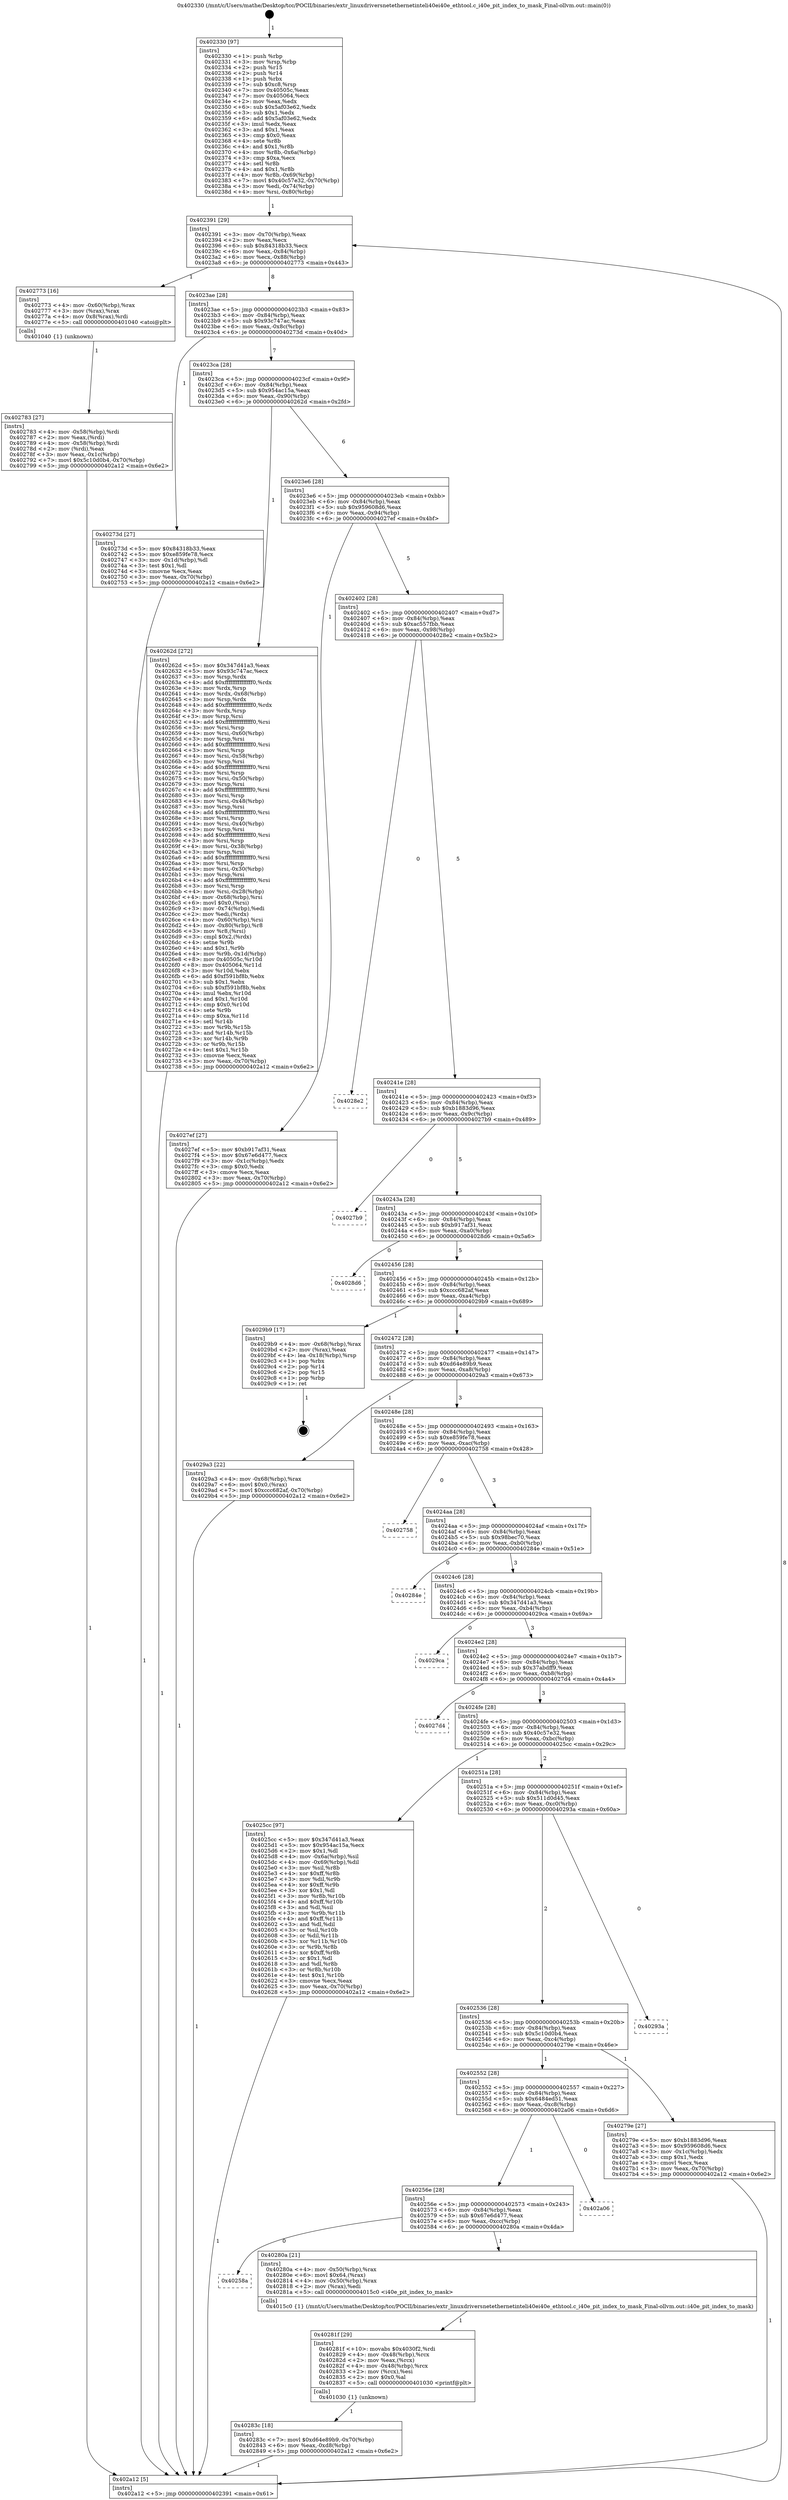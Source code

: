 digraph "0x402330" {
  label = "0x402330 (/mnt/c/Users/mathe/Desktop/tcc/POCII/binaries/extr_linuxdriversnetethernetinteli40ei40e_ethtool.c_i40e_pit_index_to_mask_Final-ollvm.out::main(0))"
  labelloc = "t"
  node[shape=record]

  Entry [label="",width=0.3,height=0.3,shape=circle,fillcolor=black,style=filled]
  "0x402391" [label="{
     0x402391 [29]\l
     | [instrs]\l
     &nbsp;&nbsp;0x402391 \<+3\>: mov -0x70(%rbp),%eax\l
     &nbsp;&nbsp;0x402394 \<+2\>: mov %eax,%ecx\l
     &nbsp;&nbsp;0x402396 \<+6\>: sub $0x84318b33,%ecx\l
     &nbsp;&nbsp;0x40239c \<+6\>: mov %eax,-0x84(%rbp)\l
     &nbsp;&nbsp;0x4023a2 \<+6\>: mov %ecx,-0x88(%rbp)\l
     &nbsp;&nbsp;0x4023a8 \<+6\>: je 0000000000402773 \<main+0x443\>\l
  }"]
  "0x402773" [label="{
     0x402773 [16]\l
     | [instrs]\l
     &nbsp;&nbsp;0x402773 \<+4\>: mov -0x60(%rbp),%rax\l
     &nbsp;&nbsp;0x402777 \<+3\>: mov (%rax),%rax\l
     &nbsp;&nbsp;0x40277a \<+4\>: mov 0x8(%rax),%rdi\l
     &nbsp;&nbsp;0x40277e \<+5\>: call 0000000000401040 \<atoi@plt\>\l
     | [calls]\l
     &nbsp;&nbsp;0x401040 \{1\} (unknown)\l
  }"]
  "0x4023ae" [label="{
     0x4023ae [28]\l
     | [instrs]\l
     &nbsp;&nbsp;0x4023ae \<+5\>: jmp 00000000004023b3 \<main+0x83\>\l
     &nbsp;&nbsp;0x4023b3 \<+6\>: mov -0x84(%rbp),%eax\l
     &nbsp;&nbsp;0x4023b9 \<+5\>: sub $0x93c747ac,%eax\l
     &nbsp;&nbsp;0x4023be \<+6\>: mov %eax,-0x8c(%rbp)\l
     &nbsp;&nbsp;0x4023c4 \<+6\>: je 000000000040273d \<main+0x40d\>\l
  }"]
  Exit [label="",width=0.3,height=0.3,shape=circle,fillcolor=black,style=filled,peripheries=2]
  "0x40273d" [label="{
     0x40273d [27]\l
     | [instrs]\l
     &nbsp;&nbsp;0x40273d \<+5\>: mov $0x84318b33,%eax\l
     &nbsp;&nbsp;0x402742 \<+5\>: mov $0xe859fe78,%ecx\l
     &nbsp;&nbsp;0x402747 \<+3\>: mov -0x1d(%rbp),%dl\l
     &nbsp;&nbsp;0x40274a \<+3\>: test $0x1,%dl\l
     &nbsp;&nbsp;0x40274d \<+3\>: cmovne %ecx,%eax\l
     &nbsp;&nbsp;0x402750 \<+3\>: mov %eax,-0x70(%rbp)\l
     &nbsp;&nbsp;0x402753 \<+5\>: jmp 0000000000402a12 \<main+0x6e2\>\l
  }"]
  "0x4023ca" [label="{
     0x4023ca [28]\l
     | [instrs]\l
     &nbsp;&nbsp;0x4023ca \<+5\>: jmp 00000000004023cf \<main+0x9f\>\l
     &nbsp;&nbsp;0x4023cf \<+6\>: mov -0x84(%rbp),%eax\l
     &nbsp;&nbsp;0x4023d5 \<+5\>: sub $0x954ac15a,%eax\l
     &nbsp;&nbsp;0x4023da \<+6\>: mov %eax,-0x90(%rbp)\l
     &nbsp;&nbsp;0x4023e0 \<+6\>: je 000000000040262d \<main+0x2fd\>\l
  }"]
  "0x40283c" [label="{
     0x40283c [18]\l
     | [instrs]\l
     &nbsp;&nbsp;0x40283c \<+7\>: movl $0xd64e89b9,-0x70(%rbp)\l
     &nbsp;&nbsp;0x402843 \<+6\>: mov %eax,-0xd8(%rbp)\l
     &nbsp;&nbsp;0x402849 \<+5\>: jmp 0000000000402a12 \<main+0x6e2\>\l
  }"]
  "0x40262d" [label="{
     0x40262d [272]\l
     | [instrs]\l
     &nbsp;&nbsp;0x40262d \<+5\>: mov $0x347d41a3,%eax\l
     &nbsp;&nbsp;0x402632 \<+5\>: mov $0x93c747ac,%ecx\l
     &nbsp;&nbsp;0x402637 \<+3\>: mov %rsp,%rdx\l
     &nbsp;&nbsp;0x40263a \<+4\>: add $0xfffffffffffffff0,%rdx\l
     &nbsp;&nbsp;0x40263e \<+3\>: mov %rdx,%rsp\l
     &nbsp;&nbsp;0x402641 \<+4\>: mov %rdx,-0x68(%rbp)\l
     &nbsp;&nbsp;0x402645 \<+3\>: mov %rsp,%rdx\l
     &nbsp;&nbsp;0x402648 \<+4\>: add $0xfffffffffffffff0,%rdx\l
     &nbsp;&nbsp;0x40264c \<+3\>: mov %rdx,%rsp\l
     &nbsp;&nbsp;0x40264f \<+3\>: mov %rsp,%rsi\l
     &nbsp;&nbsp;0x402652 \<+4\>: add $0xfffffffffffffff0,%rsi\l
     &nbsp;&nbsp;0x402656 \<+3\>: mov %rsi,%rsp\l
     &nbsp;&nbsp;0x402659 \<+4\>: mov %rsi,-0x60(%rbp)\l
     &nbsp;&nbsp;0x40265d \<+3\>: mov %rsp,%rsi\l
     &nbsp;&nbsp;0x402660 \<+4\>: add $0xfffffffffffffff0,%rsi\l
     &nbsp;&nbsp;0x402664 \<+3\>: mov %rsi,%rsp\l
     &nbsp;&nbsp;0x402667 \<+4\>: mov %rsi,-0x58(%rbp)\l
     &nbsp;&nbsp;0x40266b \<+3\>: mov %rsp,%rsi\l
     &nbsp;&nbsp;0x40266e \<+4\>: add $0xfffffffffffffff0,%rsi\l
     &nbsp;&nbsp;0x402672 \<+3\>: mov %rsi,%rsp\l
     &nbsp;&nbsp;0x402675 \<+4\>: mov %rsi,-0x50(%rbp)\l
     &nbsp;&nbsp;0x402679 \<+3\>: mov %rsp,%rsi\l
     &nbsp;&nbsp;0x40267c \<+4\>: add $0xfffffffffffffff0,%rsi\l
     &nbsp;&nbsp;0x402680 \<+3\>: mov %rsi,%rsp\l
     &nbsp;&nbsp;0x402683 \<+4\>: mov %rsi,-0x48(%rbp)\l
     &nbsp;&nbsp;0x402687 \<+3\>: mov %rsp,%rsi\l
     &nbsp;&nbsp;0x40268a \<+4\>: add $0xfffffffffffffff0,%rsi\l
     &nbsp;&nbsp;0x40268e \<+3\>: mov %rsi,%rsp\l
     &nbsp;&nbsp;0x402691 \<+4\>: mov %rsi,-0x40(%rbp)\l
     &nbsp;&nbsp;0x402695 \<+3\>: mov %rsp,%rsi\l
     &nbsp;&nbsp;0x402698 \<+4\>: add $0xfffffffffffffff0,%rsi\l
     &nbsp;&nbsp;0x40269c \<+3\>: mov %rsi,%rsp\l
     &nbsp;&nbsp;0x40269f \<+4\>: mov %rsi,-0x38(%rbp)\l
     &nbsp;&nbsp;0x4026a3 \<+3\>: mov %rsp,%rsi\l
     &nbsp;&nbsp;0x4026a6 \<+4\>: add $0xfffffffffffffff0,%rsi\l
     &nbsp;&nbsp;0x4026aa \<+3\>: mov %rsi,%rsp\l
     &nbsp;&nbsp;0x4026ad \<+4\>: mov %rsi,-0x30(%rbp)\l
     &nbsp;&nbsp;0x4026b1 \<+3\>: mov %rsp,%rsi\l
     &nbsp;&nbsp;0x4026b4 \<+4\>: add $0xfffffffffffffff0,%rsi\l
     &nbsp;&nbsp;0x4026b8 \<+3\>: mov %rsi,%rsp\l
     &nbsp;&nbsp;0x4026bb \<+4\>: mov %rsi,-0x28(%rbp)\l
     &nbsp;&nbsp;0x4026bf \<+4\>: mov -0x68(%rbp),%rsi\l
     &nbsp;&nbsp;0x4026c3 \<+6\>: movl $0x0,(%rsi)\l
     &nbsp;&nbsp;0x4026c9 \<+3\>: mov -0x74(%rbp),%edi\l
     &nbsp;&nbsp;0x4026cc \<+2\>: mov %edi,(%rdx)\l
     &nbsp;&nbsp;0x4026ce \<+4\>: mov -0x60(%rbp),%rsi\l
     &nbsp;&nbsp;0x4026d2 \<+4\>: mov -0x80(%rbp),%r8\l
     &nbsp;&nbsp;0x4026d6 \<+3\>: mov %r8,(%rsi)\l
     &nbsp;&nbsp;0x4026d9 \<+3\>: cmpl $0x2,(%rdx)\l
     &nbsp;&nbsp;0x4026dc \<+4\>: setne %r9b\l
     &nbsp;&nbsp;0x4026e0 \<+4\>: and $0x1,%r9b\l
     &nbsp;&nbsp;0x4026e4 \<+4\>: mov %r9b,-0x1d(%rbp)\l
     &nbsp;&nbsp;0x4026e8 \<+8\>: mov 0x40505c,%r10d\l
     &nbsp;&nbsp;0x4026f0 \<+8\>: mov 0x405064,%r11d\l
     &nbsp;&nbsp;0x4026f8 \<+3\>: mov %r10d,%ebx\l
     &nbsp;&nbsp;0x4026fb \<+6\>: add $0xf591bf8b,%ebx\l
     &nbsp;&nbsp;0x402701 \<+3\>: sub $0x1,%ebx\l
     &nbsp;&nbsp;0x402704 \<+6\>: sub $0xf591bf8b,%ebx\l
     &nbsp;&nbsp;0x40270a \<+4\>: imul %ebx,%r10d\l
     &nbsp;&nbsp;0x40270e \<+4\>: and $0x1,%r10d\l
     &nbsp;&nbsp;0x402712 \<+4\>: cmp $0x0,%r10d\l
     &nbsp;&nbsp;0x402716 \<+4\>: sete %r9b\l
     &nbsp;&nbsp;0x40271a \<+4\>: cmp $0xa,%r11d\l
     &nbsp;&nbsp;0x40271e \<+4\>: setl %r14b\l
     &nbsp;&nbsp;0x402722 \<+3\>: mov %r9b,%r15b\l
     &nbsp;&nbsp;0x402725 \<+3\>: and %r14b,%r15b\l
     &nbsp;&nbsp;0x402728 \<+3\>: xor %r14b,%r9b\l
     &nbsp;&nbsp;0x40272b \<+3\>: or %r9b,%r15b\l
     &nbsp;&nbsp;0x40272e \<+4\>: test $0x1,%r15b\l
     &nbsp;&nbsp;0x402732 \<+3\>: cmovne %ecx,%eax\l
     &nbsp;&nbsp;0x402735 \<+3\>: mov %eax,-0x70(%rbp)\l
     &nbsp;&nbsp;0x402738 \<+5\>: jmp 0000000000402a12 \<main+0x6e2\>\l
  }"]
  "0x4023e6" [label="{
     0x4023e6 [28]\l
     | [instrs]\l
     &nbsp;&nbsp;0x4023e6 \<+5\>: jmp 00000000004023eb \<main+0xbb\>\l
     &nbsp;&nbsp;0x4023eb \<+6\>: mov -0x84(%rbp),%eax\l
     &nbsp;&nbsp;0x4023f1 \<+5\>: sub $0x959608d6,%eax\l
     &nbsp;&nbsp;0x4023f6 \<+6\>: mov %eax,-0x94(%rbp)\l
     &nbsp;&nbsp;0x4023fc \<+6\>: je 00000000004027ef \<main+0x4bf\>\l
  }"]
  "0x40281f" [label="{
     0x40281f [29]\l
     | [instrs]\l
     &nbsp;&nbsp;0x40281f \<+10\>: movabs $0x4030f2,%rdi\l
     &nbsp;&nbsp;0x402829 \<+4\>: mov -0x48(%rbp),%rcx\l
     &nbsp;&nbsp;0x40282d \<+2\>: mov %eax,(%rcx)\l
     &nbsp;&nbsp;0x40282f \<+4\>: mov -0x48(%rbp),%rcx\l
     &nbsp;&nbsp;0x402833 \<+2\>: mov (%rcx),%esi\l
     &nbsp;&nbsp;0x402835 \<+2\>: mov $0x0,%al\l
     &nbsp;&nbsp;0x402837 \<+5\>: call 0000000000401030 \<printf@plt\>\l
     | [calls]\l
     &nbsp;&nbsp;0x401030 \{1\} (unknown)\l
  }"]
  "0x4027ef" [label="{
     0x4027ef [27]\l
     | [instrs]\l
     &nbsp;&nbsp;0x4027ef \<+5\>: mov $0xb917af31,%eax\l
     &nbsp;&nbsp;0x4027f4 \<+5\>: mov $0x67e6d477,%ecx\l
     &nbsp;&nbsp;0x4027f9 \<+3\>: mov -0x1c(%rbp),%edx\l
     &nbsp;&nbsp;0x4027fc \<+3\>: cmp $0x0,%edx\l
     &nbsp;&nbsp;0x4027ff \<+3\>: cmove %ecx,%eax\l
     &nbsp;&nbsp;0x402802 \<+3\>: mov %eax,-0x70(%rbp)\l
     &nbsp;&nbsp;0x402805 \<+5\>: jmp 0000000000402a12 \<main+0x6e2\>\l
  }"]
  "0x402402" [label="{
     0x402402 [28]\l
     | [instrs]\l
     &nbsp;&nbsp;0x402402 \<+5\>: jmp 0000000000402407 \<main+0xd7\>\l
     &nbsp;&nbsp;0x402407 \<+6\>: mov -0x84(%rbp),%eax\l
     &nbsp;&nbsp;0x40240d \<+5\>: sub $0xac557fbb,%eax\l
     &nbsp;&nbsp;0x402412 \<+6\>: mov %eax,-0x98(%rbp)\l
     &nbsp;&nbsp;0x402418 \<+6\>: je 00000000004028e2 \<main+0x5b2\>\l
  }"]
  "0x40258a" [label="{
     0x40258a\l
  }", style=dashed]
  "0x4028e2" [label="{
     0x4028e2\l
  }", style=dashed]
  "0x40241e" [label="{
     0x40241e [28]\l
     | [instrs]\l
     &nbsp;&nbsp;0x40241e \<+5\>: jmp 0000000000402423 \<main+0xf3\>\l
     &nbsp;&nbsp;0x402423 \<+6\>: mov -0x84(%rbp),%eax\l
     &nbsp;&nbsp;0x402429 \<+5\>: sub $0xb1883d96,%eax\l
     &nbsp;&nbsp;0x40242e \<+6\>: mov %eax,-0x9c(%rbp)\l
     &nbsp;&nbsp;0x402434 \<+6\>: je 00000000004027b9 \<main+0x489\>\l
  }"]
  "0x40280a" [label="{
     0x40280a [21]\l
     | [instrs]\l
     &nbsp;&nbsp;0x40280a \<+4\>: mov -0x50(%rbp),%rax\l
     &nbsp;&nbsp;0x40280e \<+6\>: movl $0x64,(%rax)\l
     &nbsp;&nbsp;0x402814 \<+4\>: mov -0x50(%rbp),%rax\l
     &nbsp;&nbsp;0x402818 \<+2\>: mov (%rax),%edi\l
     &nbsp;&nbsp;0x40281a \<+5\>: call 00000000004015c0 \<i40e_pit_index_to_mask\>\l
     | [calls]\l
     &nbsp;&nbsp;0x4015c0 \{1\} (/mnt/c/Users/mathe/Desktop/tcc/POCII/binaries/extr_linuxdriversnetethernetinteli40ei40e_ethtool.c_i40e_pit_index_to_mask_Final-ollvm.out::i40e_pit_index_to_mask)\l
  }"]
  "0x4027b9" [label="{
     0x4027b9\l
  }", style=dashed]
  "0x40243a" [label="{
     0x40243a [28]\l
     | [instrs]\l
     &nbsp;&nbsp;0x40243a \<+5\>: jmp 000000000040243f \<main+0x10f\>\l
     &nbsp;&nbsp;0x40243f \<+6\>: mov -0x84(%rbp),%eax\l
     &nbsp;&nbsp;0x402445 \<+5\>: sub $0xb917af31,%eax\l
     &nbsp;&nbsp;0x40244a \<+6\>: mov %eax,-0xa0(%rbp)\l
     &nbsp;&nbsp;0x402450 \<+6\>: je 00000000004028d6 \<main+0x5a6\>\l
  }"]
  "0x40256e" [label="{
     0x40256e [28]\l
     | [instrs]\l
     &nbsp;&nbsp;0x40256e \<+5\>: jmp 0000000000402573 \<main+0x243\>\l
     &nbsp;&nbsp;0x402573 \<+6\>: mov -0x84(%rbp),%eax\l
     &nbsp;&nbsp;0x402579 \<+5\>: sub $0x67e6d477,%eax\l
     &nbsp;&nbsp;0x40257e \<+6\>: mov %eax,-0xcc(%rbp)\l
     &nbsp;&nbsp;0x402584 \<+6\>: je 000000000040280a \<main+0x4da\>\l
  }"]
  "0x4028d6" [label="{
     0x4028d6\l
  }", style=dashed]
  "0x402456" [label="{
     0x402456 [28]\l
     | [instrs]\l
     &nbsp;&nbsp;0x402456 \<+5\>: jmp 000000000040245b \<main+0x12b\>\l
     &nbsp;&nbsp;0x40245b \<+6\>: mov -0x84(%rbp),%eax\l
     &nbsp;&nbsp;0x402461 \<+5\>: sub $0xccc682af,%eax\l
     &nbsp;&nbsp;0x402466 \<+6\>: mov %eax,-0xa4(%rbp)\l
     &nbsp;&nbsp;0x40246c \<+6\>: je 00000000004029b9 \<main+0x689\>\l
  }"]
  "0x402a06" [label="{
     0x402a06\l
  }", style=dashed]
  "0x4029b9" [label="{
     0x4029b9 [17]\l
     | [instrs]\l
     &nbsp;&nbsp;0x4029b9 \<+4\>: mov -0x68(%rbp),%rax\l
     &nbsp;&nbsp;0x4029bd \<+2\>: mov (%rax),%eax\l
     &nbsp;&nbsp;0x4029bf \<+4\>: lea -0x18(%rbp),%rsp\l
     &nbsp;&nbsp;0x4029c3 \<+1\>: pop %rbx\l
     &nbsp;&nbsp;0x4029c4 \<+2\>: pop %r14\l
     &nbsp;&nbsp;0x4029c6 \<+2\>: pop %r15\l
     &nbsp;&nbsp;0x4029c8 \<+1\>: pop %rbp\l
     &nbsp;&nbsp;0x4029c9 \<+1\>: ret\l
  }"]
  "0x402472" [label="{
     0x402472 [28]\l
     | [instrs]\l
     &nbsp;&nbsp;0x402472 \<+5\>: jmp 0000000000402477 \<main+0x147\>\l
     &nbsp;&nbsp;0x402477 \<+6\>: mov -0x84(%rbp),%eax\l
     &nbsp;&nbsp;0x40247d \<+5\>: sub $0xd64e89b9,%eax\l
     &nbsp;&nbsp;0x402482 \<+6\>: mov %eax,-0xa8(%rbp)\l
     &nbsp;&nbsp;0x402488 \<+6\>: je 00000000004029a3 \<main+0x673\>\l
  }"]
  "0x402552" [label="{
     0x402552 [28]\l
     | [instrs]\l
     &nbsp;&nbsp;0x402552 \<+5\>: jmp 0000000000402557 \<main+0x227\>\l
     &nbsp;&nbsp;0x402557 \<+6\>: mov -0x84(%rbp),%eax\l
     &nbsp;&nbsp;0x40255d \<+5\>: sub $0x6484ed51,%eax\l
     &nbsp;&nbsp;0x402562 \<+6\>: mov %eax,-0xc8(%rbp)\l
     &nbsp;&nbsp;0x402568 \<+6\>: je 0000000000402a06 \<main+0x6d6\>\l
  }"]
  "0x4029a3" [label="{
     0x4029a3 [22]\l
     | [instrs]\l
     &nbsp;&nbsp;0x4029a3 \<+4\>: mov -0x68(%rbp),%rax\l
     &nbsp;&nbsp;0x4029a7 \<+6\>: movl $0x0,(%rax)\l
     &nbsp;&nbsp;0x4029ad \<+7\>: movl $0xccc682af,-0x70(%rbp)\l
     &nbsp;&nbsp;0x4029b4 \<+5\>: jmp 0000000000402a12 \<main+0x6e2\>\l
  }"]
  "0x40248e" [label="{
     0x40248e [28]\l
     | [instrs]\l
     &nbsp;&nbsp;0x40248e \<+5\>: jmp 0000000000402493 \<main+0x163\>\l
     &nbsp;&nbsp;0x402493 \<+6\>: mov -0x84(%rbp),%eax\l
     &nbsp;&nbsp;0x402499 \<+5\>: sub $0xe859fe78,%eax\l
     &nbsp;&nbsp;0x40249e \<+6\>: mov %eax,-0xac(%rbp)\l
     &nbsp;&nbsp;0x4024a4 \<+6\>: je 0000000000402758 \<main+0x428\>\l
  }"]
  "0x40279e" [label="{
     0x40279e [27]\l
     | [instrs]\l
     &nbsp;&nbsp;0x40279e \<+5\>: mov $0xb1883d96,%eax\l
     &nbsp;&nbsp;0x4027a3 \<+5\>: mov $0x959608d6,%ecx\l
     &nbsp;&nbsp;0x4027a8 \<+3\>: mov -0x1c(%rbp),%edx\l
     &nbsp;&nbsp;0x4027ab \<+3\>: cmp $0x1,%edx\l
     &nbsp;&nbsp;0x4027ae \<+3\>: cmovl %ecx,%eax\l
     &nbsp;&nbsp;0x4027b1 \<+3\>: mov %eax,-0x70(%rbp)\l
     &nbsp;&nbsp;0x4027b4 \<+5\>: jmp 0000000000402a12 \<main+0x6e2\>\l
  }"]
  "0x402758" [label="{
     0x402758\l
  }", style=dashed]
  "0x4024aa" [label="{
     0x4024aa [28]\l
     | [instrs]\l
     &nbsp;&nbsp;0x4024aa \<+5\>: jmp 00000000004024af \<main+0x17f\>\l
     &nbsp;&nbsp;0x4024af \<+6\>: mov -0x84(%rbp),%eax\l
     &nbsp;&nbsp;0x4024b5 \<+5\>: sub $0x98bec70,%eax\l
     &nbsp;&nbsp;0x4024ba \<+6\>: mov %eax,-0xb0(%rbp)\l
     &nbsp;&nbsp;0x4024c0 \<+6\>: je 000000000040284e \<main+0x51e\>\l
  }"]
  "0x402536" [label="{
     0x402536 [28]\l
     | [instrs]\l
     &nbsp;&nbsp;0x402536 \<+5\>: jmp 000000000040253b \<main+0x20b\>\l
     &nbsp;&nbsp;0x40253b \<+6\>: mov -0x84(%rbp),%eax\l
     &nbsp;&nbsp;0x402541 \<+5\>: sub $0x5c10d0b4,%eax\l
     &nbsp;&nbsp;0x402546 \<+6\>: mov %eax,-0xc4(%rbp)\l
     &nbsp;&nbsp;0x40254c \<+6\>: je 000000000040279e \<main+0x46e\>\l
  }"]
  "0x40284e" [label="{
     0x40284e\l
  }", style=dashed]
  "0x4024c6" [label="{
     0x4024c6 [28]\l
     | [instrs]\l
     &nbsp;&nbsp;0x4024c6 \<+5\>: jmp 00000000004024cb \<main+0x19b\>\l
     &nbsp;&nbsp;0x4024cb \<+6\>: mov -0x84(%rbp),%eax\l
     &nbsp;&nbsp;0x4024d1 \<+5\>: sub $0x347d41a3,%eax\l
     &nbsp;&nbsp;0x4024d6 \<+6\>: mov %eax,-0xb4(%rbp)\l
     &nbsp;&nbsp;0x4024dc \<+6\>: je 00000000004029ca \<main+0x69a\>\l
  }"]
  "0x40293a" [label="{
     0x40293a\l
  }", style=dashed]
  "0x4029ca" [label="{
     0x4029ca\l
  }", style=dashed]
  "0x4024e2" [label="{
     0x4024e2 [28]\l
     | [instrs]\l
     &nbsp;&nbsp;0x4024e2 \<+5\>: jmp 00000000004024e7 \<main+0x1b7\>\l
     &nbsp;&nbsp;0x4024e7 \<+6\>: mov -0x84(%rbp),%eax\l
     &nbsp;&nbsp;0x4024ed \<+5\>: sub $0x37abdff9,%eax\l
     &nbsp;&nbsp;0x4024f2 \<+6\>: mov %eax,-0xb8(%rbp)\l
     &nbsp;&nbsp;0x4024f8 \<+6\>: je 00000000004027d4 \<main+0x4a4\>\l
  }"]
  "0x402783" [label="{
     0x402783 [27]\l
     | [instrs]\l
     &nbsp;&nbsp;0x402783 \<+4\>: mov -0x58(%rbp),%rdi\l
     &nbsp;&nbsp;0x402787 \<+2\>: mov %eax,(%rdi)\l
     &nbsp;&nbsp;0x402789 \<+4\>: mov -0x58(%rbp),%rdi\l
     &nbsp;&nbsp;0x40278d \<+2\>: mov (%rdi),%eax\l
     &nbsp;&nbsp;0x40278f \<+3\>: mov %eax,-0x1c(%rbp)\l
     &nbsp;&nbsp;0x402792 \<+7\>: movl $0x5c10d0b4,-0x70(%rbp)\l
     &nbsp;&nbsp;0x402799 \<+5\>: jmp 0000000000402a12 \<main+0x6e2\>\l
  }"]
  "0x4027d4" [label="{
     0x4027d4\l
  }", style=dashed]
  "0x4024fe" [label="{
     0x4024fe [28]\l
     | [instrs]\l
     &nbsp;&nbsp;0x4024fe \<+5\>: jmp 0000000000402503 \<main+0x1d3\>\l
     &nbsp;&nbsp;0x402503 \<+6\>: mov -0x84(%rbp),%eax\l
     &nbsp;&nbsp;0x402509 \<+5\>: sub $0x40c57e32,%eax\l
     &nbsp;&nbsp;0x40250e \<+6\>: mov %eax,-0xbc(%rbp)\l
     &nbsp;&nbsp;0x402514 \<+6\>: je 00000000004025cc \<main+0x29c\>\l
  }"]
  "0x402330" [label="{
     0x402330 [97]\l
     | [instrs]\l
     &nbsp;&nbsp;0x402330 \<+1\>: push %rbp\l
     &nbsp;&nbsp;0x402331 \<+3\>: mov %rsp,%rbp\l
     &nbsp;&nbsp;0x402334 \<+2\>: push %r15\l
     &nbsp;&nbsp;0x402336 \<+2\>: push %r14\l
     &nbsp;&nbsp;0x402338 \<+1\>: push %rbx\l
     &nbsp;&nbsp;0x402339 \<+7\>: sub $0xc8,%rsp\l
     &nbsp;&nbsp;0x402340 \<+7\>: mov 0x40505c,%eax\l
     &nbsp;&nbsp;0x402347 \<+7\>: mov 0x405064,%ecx\l
     &nbsp;&nbsp;0x40234e \<+2\>: mov %eax,%edx\l
     &nbsp;&nbsp;0x402350 \<+6\>: sub $0x5af03e62,%edx\l
     &nbsp;&nbsp;0x402356 \<+3\>: sub $0x1,%edx\l
     &nbsp;&nbsp;0x402359 \<+6\>: add $0x5af03e62,%edx\l
     &nbsp;&nbsp;0x40235f \<+3\>: imul %edx,%eax\l
     &nbsp;&nbsp;0x402362 \<+3\>: and $0x1,%eax\l
     &nbsp;&nbsp;0x402365 \<+3\>: cmp $0x0,%eax\l
     &nbsp;&nbsp;0x402368 \<+4\>: sete %r8b\l
     &nbsp;&nbsp;0x40236c \<+4\>: and $0x1,%r8b\l
     &nbsp;&nbsp;0x402370 \<+4\>: mov %r8b,-0x6a(%rbp)\l
     &nbsp;&nbsp;0x402374 \<+3\>: cmp $0xa,%ecx\l
     &nbsp;&nbsp;0x402377 \<+4\>: setl %r8b\l
     &nbsp;&nbsp;0x40237b \<+4\>: and $0x1,%r8b\l
     &nbsp;&nbsp;0x40237f \<+4\>: mov %r8b,-0x69(%rbp)\l
     &nbsp;&nbsp;0x402383 \<+7\>: movl $0x40c57e32,-0x70(%rbp)\l
     &nbsp;&nbsp;0x40238a \<+3\>: mov %edi,-0x74(%rbp)\l
     &nbsp;&nbsp;0x40238d \<+4\>: mov %rsi,-0x80(%rbp)\l
  }"]
  "0x4025cc" [label="{
     0x4025cc [97]\l
     | [instrs]\l
     &nbsp;&nbsp;0x4025cc \<+5\>: mov $0x347d41a3,%eax\l
     &nbsp;&nbsp;0x4025d1 \<+5\>: mov $0x954ac15a,%ecx\l
     &nbsp;&nbsp;0x4025d6 \<+2\>: mov $0x1,%dl\l
     &nbsp;&nbsp;0x4025d8 \<+4\>: mov -0x6a(%rbp),%sil\l
     &nbsp;&nbsp;0x4025dc \<+4\>: mov -0x69(%rbp),%dil\l
     &nbsp;&nbsp;0x4025e0 \<+3\>: mov %sil,%r8b\l
     &nbsp;&nbsp;0x4025e3 \<+4\>: xor $0xff,%r8b\l
     &nbsp;&nbsp;0x4025e7 \<+3\>: mov %dil,%r9b\l
     &nbsp;&nbsp;0x4025ea \<+4\>: xor $0xff,%r9b\l
     &nbsp;&nbsp;0x4025ee \<+3\>: xor $0x1,%dl\l
     &nbsp;&nbsp;0x4025f1 \<+3\>: mov %r8b,%r10b\l
     &nbsp;&nbsp;0x4025f4 \<+4\>: and $0xff,%r10b\l
     &nbsp;&nbsp;0x4025f8 \<+3\>: and %dl,%sil\l
     &nbsp;&nbsp;0x4025fb \<+3\>: mov %r9b,%r11b\l
     &nbsp;&nbsp;0x4025fe \<+4\>: and $0xff,%r11b\l
     &nbsp;&nbsp;0x402602 \<+3\>: and %dl,%dil\l
     &nbsp;&nbsp;0x402605 \<+3\>: or %sil,%r10b\l
     &nbsp;&nbsp;0x402608 \<+3\>: or %dil,%r11b\l
     &nbsp;&nbsp;0x40260b \<+3\>: xor %r11b,%r10b\l
     &nbsp;&nbsp;0x40260e \<+3\>: or %r9b,%r8b\l
     &nbsp;&nbsp;0x402611 \<+4\>: xor $0xff,%r8b\l
     &nbsp;&nbsp;0x402615 \<+3\>: or $0x1,%dl\l
     &nbsp;&nbsp;0x402618 \<+3\>: and %dl,%r8b\l
     &nbsp;&nbsp;0x40261b \<+3\>: or %r8b,%r10b\l
     &nbsp;&nbsp;0x40261e \<+4\>: test $0x1,%r10b\l
     &nbsp;&nbsp;0x402622 \<+3\>: cmovne %ecx,%eax\l
     &nbsp;&nbsp;0x402625 \<+3\>: mov %eax,-0x70(%rbp)\l
     &nbsp;&nbsp;0x402628 \<+5\>: jmp 0000000000402a12 \<main+0x6e2\>\l
  }"]
  "0x40251a" [label="{
     0x40251a [28]\l
     | [instrs]\l
     &nbsp;&nbsp;0x40251a \<+5\>: jmp 000000000040251f \<main+0x1ef\>\l
     &nbsp;&nbsp;0x40251f \<+6\>: mov -0x84(%rbp),%eax\l
     &nbsp;&nbsp;0x402525 \<+5\>: sub $0x511d0d45,%eax\l
     &nbsp;&nbsp;0x40252a \<+6\>: mov %eax,-0xc0(%rbp)\l
     &nbsp;&nbsp;0x402530 \<+6\>: je 000000000040293a \<main+0x60a\>\l
  }"]
  "0x402a12" [label="{
     0x402a12 [5]\l
     | [instrs]\l
     &nbsp;&nbsp;0x402a12 \<+5\>: jmp 0000000000402391 \<main+0x61\>\l
  }"]
  Entry -> "0x402330" [label=" 1"]
  "0x402391" -> "0x402773" [label=" 1"]
  "0x402391" -> "0x4023ae" [label=" 8"]
  "0x4029b9" -> Exit [label=" 1"]
  "0x4023ae" -> "0x40273d" [label=" 1"]
  "0x4023ae" -> "0x4023ca" [label=" 7"]
  "0x4029a3" -> "0x402a12" [label=" 1"]
  "0x4023ca" -> "0x40262d" [label=" 1"]
  "0x4023ca" -> "0x4023e6" [label=" 6"]
  "0x40283c" -> "0x402a12" [label=" 1"]
  "0x4023e6" -> "0x4027ef" [label=" 1"]
  "0x4023e6" -> "0x402402" [label=" 5"]
  "0x40281f" -> "0x40283c" [label=" 1"]
  "0x402402" -> "0x4028e2" [label=" 0"]
  "0x402402" -> "0x40241e" [label=" 5"]
  "0x40280a" -> "0x40281f" [label=" 1"]
  "0x40241e" -> "0x4027b9" [label=" 0"]
  "0x40241e" -> "0x40243a" [label=" 5"]
  "0x40256e" -> "0x40258a" [label=" 0"]
  "0x40243a" -> "0x4028d6" [label=" 0"]
  "0x40243a" -> "0x402456" [label=" 5"]
  "0x40256e" -> "0x40280a" [label=" 1"]
  "0x402456" -> "0x4029b9" [label=" 1"]
  "0x402456" -> "0x402472" [label=" 4"]
  "0x402552" -> "0x40256e" [label=" 1"]
  "0x402472" -> "0x4029a3" [label=" 1"]
  "0x402472" -> "0x40248e" [label=" 3"]
  "0x402552" -> "0x402a06" [label=" 0"]
  "0x40248e" -> "0x402758" [label=" 0"]
  "0x40248e" -> "0x4024aa" [label=" 3"]
  "0x4027ef" -> "0x402a12" [label=" 1"]
  "0x4024aa" -> "0x40284e" [label=" 0"]
  "0x4024aa" -> "0x4024c6" [label=" 3"]
  "0x402536" -> "0x402552" [label=" 1"]
  "0x4024c6" -> "0x4029ca" [label=" 0"]
  "0x4024c6" -> "0x4024e2" [label=" 3"]
  "0x402536" -> "0x40279e" [label=" 1"]
  "0x4024e2" -> "0x4027d4" [label=" 0"]
  "0x4024e2" -> "0x4024fe" [label=" 3"]
  "0x40251a" -> "0x402536" [label=" 2"]
  "0x4024fe" -> "0x4025cc" [label=" 1"]
  "0x4024fe" -> "0x40251a" [label=" 2"]
  "0x4025cc" -> "0x402a12" [label=" 1"]
  "0x402330" -> "0x402391" [label=" 1"]
  "0x402a12" -> "0x402391" [label=" 8"]
  "0x40251a" -> "0x40293a" [label=" 0"]
  "0x40262d" -> "0x402a12" [label=" 1"]
  "0x40273d" -> "0x402a12" [label=" 1"]
  "0x402773" -> "0x402783" [label=" 1"]
  "0x402783" -> "0x402a12" [label=" 1"]
  "0x40279e" -> "0x402a12" [label=" 1"]
}
